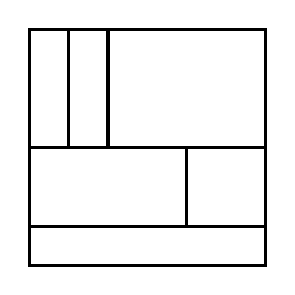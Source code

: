 \begin{tikzpicture}[very thick, scale=.5]
    \draw (0,3) rectangle (1,6);
    \draw (1,3) rectangle (2,6);
    \draw (2,3) rectangle (6,6);
    \draw (0,1) rectangle (4,3);
    \draw (4,1) rectangle (6,3);
    \draw (0,0) rectangle (6,1);
\end{tikzpicture}
